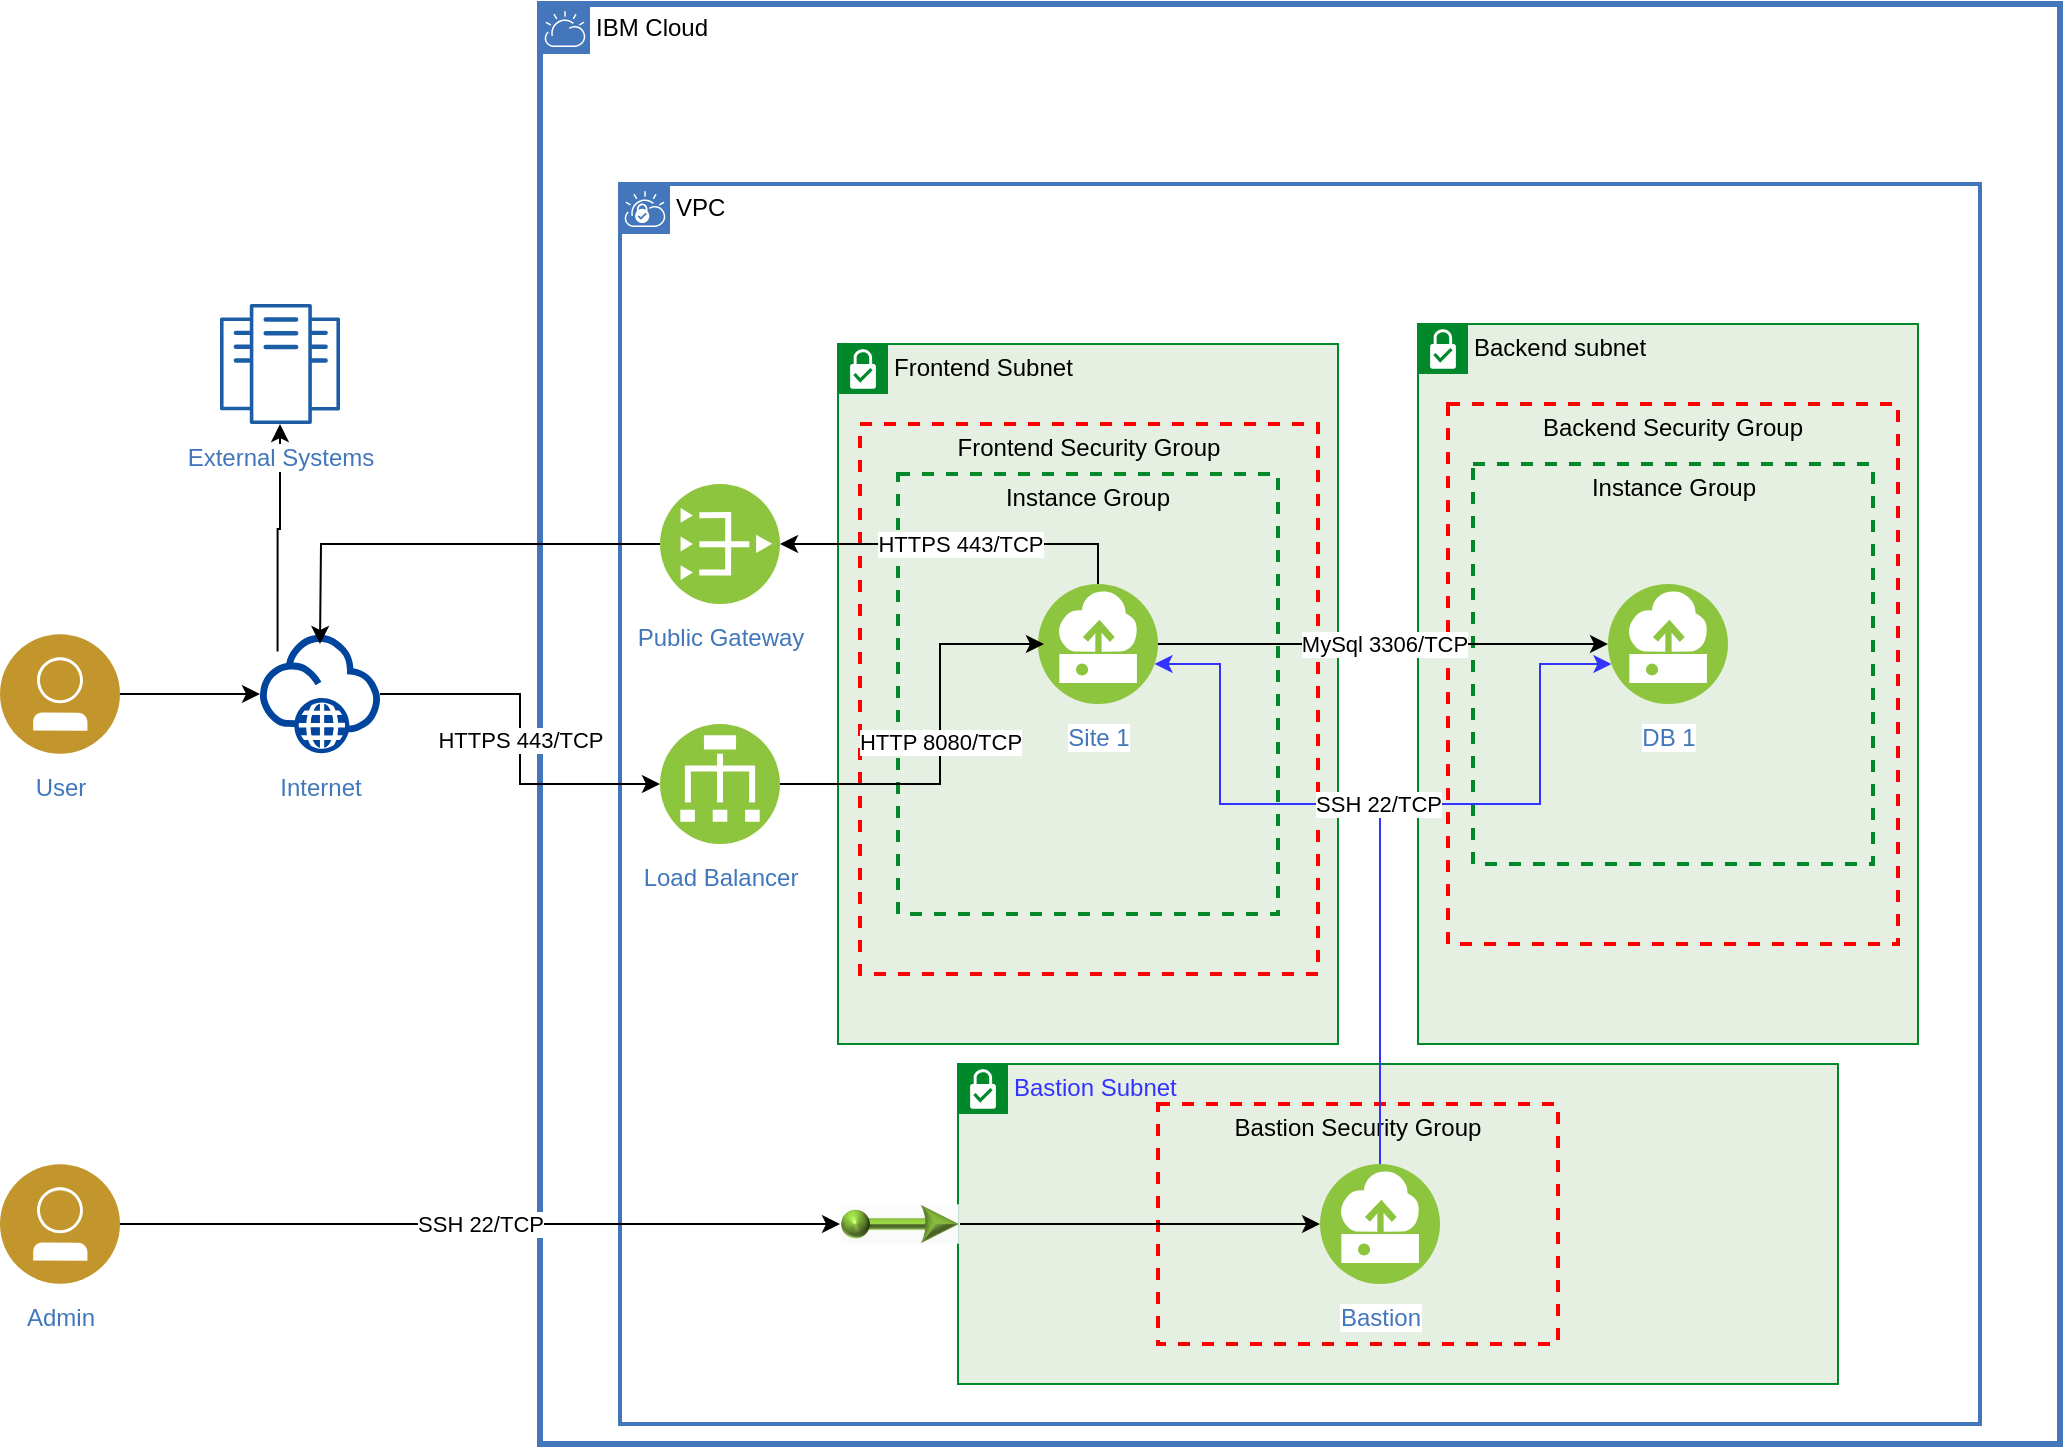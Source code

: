 <mxfile version="14.9.6" type="device"><diagram id="5aBt1MxgfJHbKh0v8-LO" name="Page-1"><mxGraphModel dx="895" dy="672" grid="1" gridSize="10" guides="1" tooltips="1" connect="1" arrows="1" fold="1" page="1" pageScale="1" pageWidth="1169" pageHeight="827" math="0" shadow="0"><root><mxCell id="0"/><mxCell id="1" parent="0"/><mxCell id="T6phEjUThD7SSUToqots-1" value="IBM Cloud" style="shape=mxgraph.ibm.box;prType=cloud;fontStyle=0;verticalAlign=top;align=left;spacingLeft=32;spacingTop=4;fillColor=none;rounded=0;whiteSpace=wrap;html=1;strokeColor=#4376BB;strokeWidth=3;dashed=0;container=1;spacing=-4;collapsible=0;expand=0;recursiveResize=0;" parent="1" vertex="1"><mxGeometry x="360" y="30" width="760" height="720" as="geometry"/></mxCell><mxCell id="T6phEjUThD7SSUToqots-8" value="VPC" style="shape=mxgraph.ibm.box;prType=vpc;fontStyle=0;verticalAlign=top;align=left;spacingLeft=32;spacingTop=4;fillColor=none;rounded=0;whiteSpace=wrap;html=1;strokeColor=#4376BB;strokeWidth=2;dashed=0;container=1;spacing=-4;collapsible=0;expand=0;recursiveResize=0;" parent="T6phEjUThD7SSUToqots-1" vertex="1"><mxGeometry x="40" y="90" width="680" height="620" as="geometry"/></mxCell><mxCell id="T6phEjUThD7SSUToqots-11" value="&lt;font color=&quot;#3333ff&quot;&gt;Bastion Subnet&lt;/font&gt;" style="shape=mxgraph.ibm.box;prType=subnet;fontStyle=0;verticalAlign=top;align=left;spacingLeft=32;spacingTop=4;fillColor=#E6F0E2;rounded=0;whiteSpace=wrap;html=1;strokeColor=#00882B;strokeWidth=1;dashed=0;container=0;spacing=-4;collapsible=0;expand=0;recursiveResize=0;" parent="T6phEjUThD7SSUToqots-8" vertex="1"><mxGeometry x="169" y="440" width="440" height="160" as="geometry"/></mxCell><mxCell id="gUm6nx-0i951KscrDV96-1" value="Bastion Security Group" style="fontStyle=0;verticalAlign=top;align=center;spacingTop=-2;fillColor=none;rounded=0;whiteSpace=wrap;html=1;strokeColor=#FF0000;strokeWidth=2;dashed=1;container=0;collapsible=0;expand=0;recursiveResize=0;" parent="T6phEjUThD7SSUToqots-8" vertex="1"><mxGeometry x="269" y="460" width="200" height="120" as="geometry"/></mxCell><mxCell id="gUm6nx-0i951KscrDV96-2" value="Bastion" style="aspect=fixed;perimeter=ellipsePerimeter;html=1;align=center;shadow=0;dashed=0;fontColor=#4277BB;labelBackgroundColor=#ffffff;fontSize=12;spacingTop=3;image;image=img/lib/ibm/vpc/Instance.svg;" parent="T6phEjUThD7SSUToqots-8" vertex="1"><mxGeometry x="350" y="490" width="60" height="60" as="geometry"/></mxCell><mxCell id="T6phEjUThD7SSUToqots-10" value="Backend subnet" style="shape=mxgraph.ibm.box;prType=subnet;fontStyle=0;verticalAlign=top;align=left;spacingLeft=32;spacingTop=4;fillColor=#E6F0E2;rounded=0;whiteSpace=wrap;html=1;strokeColor=#00882B;strokeWidth=1;dashed=0;container=1;spacing=-4;collapsible=0;expand=0;recursiveResize=0;" parent="T6phEjUThD7SSUToqots-8" vertex="1"><mxGeometry x="399" y="70" width="250" height="360" as="geometry"/></mxCell><mxCell id="Hykuid4538p-bIF1eEYQ-10" value="Backend Security Group" style="fontStyle=0;verticalAlign=top;align=center;spacingTop=-2;fillColor=none;rounded=0;whiteSpace=wrap;html=1;strokeColor=#FF0000;strokeWidth=2;dashed=1;container=0;collapsible=0;expand=0;recursiveResize=0;" parent="T6phEjUThD7SSUToqots-10" vertex="1"><mxGeometry x="15" y="40" width="225" height="270" as="geometry"/></mxCell><mxCell id="Hykuid4538p-bIF1eEYQ-8" value="Instance Group" style="fontStyle=0;verticalAlign=top;align=center;spacingTop=-2;fillColor=none;rounded=0;whiteSpace=wrap;html=1;strokeColor=#00882B;strokeWidth=2;dashed=1;container=0;collapsible=0;expand=0;recursiveResize=0;" parent="T6phEjUThD7SSUToqots-10" vertex="1"><mxGeometry x="27.5" y="70" width="200" height="200" as="geometry"/></mxCell><mxCell id="Hykuid4538p-bIF1eEYQ-6" value="DB 1" style="aspect=fixed;perimeter=ellipsePerimeter;html=1;align=center;shadow=0;dashed=0;fontColor=#4277BB;labelBackgroundColor=#ffffff;fontSize=12;spacingTop=3;image;image=img/lib/ibm/vpc/Instance.svg;" parent="T6phEjUThD7SSUToqots-10" vertex="1"><mxGeometry x="95" y="130" width="60" height="60" as="geometry"/></mxCell><mxCell id="Hykuid4538p-bIF1eEYQ-14" style="edgeStyle=orthogonalEdgeStyle;rounded=0;orthogonalLoop=1;jettySize=auto;html=1;startArrow=none;startFill=0;endArrow=classic;endFill=1;strokeColor=#3333FF;" parent="T6phEjUThD7SSUToqots-8" target="Hykuid4538p-bIF1eEYQ-6" edge="1"><mxGeometry relative="1" as="geometry"><mxPoint x="380" y="490" as="sourcePoint"/><Array as="points"><mxPoint x="380" y="490"/><mxPoint x="380" y="310"/><mxPoint x="460" y="310"/><mxPoint x="460" y="240"/></Array></mxGeometry></mxCell><mxCell id="Hykuid4538p-bIF1eEYQ-18" value="Load Balancer" style="aspect=fixed;perimeter=ellipsePerimeter;html=1;align=center;shadow=0;dashed=0;fontColor=#4277BB;labelBackgroundColor=#ffffff;fontSize=12;spacingTop=3;image;image=img/lib/ibm/vpc/LoadBalancer.svg;" parent="T6phEjUThD7SSUToqots-8" vertex="1"><mxGeometry x="20" y="270" width="60" height="60" as="geometry"/></mxCell><mxCell id="Hykuid4538p-bIF1eEYQ-19" value="Public Gateway" style="aspect=fixed;perimeter=ellipsePerimeter;html=1;align=center;shadow=0;dashed=0;fontColor=#4277BB;labelBackgroundColor=#ffffff;fontSize=12;spacingTop=3;image;image=img/lib/ibm/vpc/PublicGateway.svg;" parent="T6phEjUThD7SSUToqots-8" vertex="1"><mxGeometry x="20" y="150" width="60" height="60" as="geometry"/></mxCell><mxCell id="Hykuid4538p-bIF1eEYQ-2" style="edgeStyle=orthogonalEdgeStyle;rounded=0;orthogonalLoop=1;jettySize=auto;html=1;" parent="T6phEjUThD7SSUToqots-1" source="gUm6nx-0i951KscrDV96-3" target="gUm6nx-0i951KscrDV96-2" edge="1"><mxGeometry relative="1" as="geometry"/></mxCell><mxCell id="gUm6nx-0i951KscrDV96-3" value="" style="aspect=fixed;perimeter=ellipsePerimeter;html=1;align=center;shadow=0;dashed=0;fontColor=#4277BB;labelBackgroundColor=#ffffff;fontSize=12;spacingTop=3;image;image=img/lib/ibm/vpc/FloatingIP.svg;" parent="T6phEjUThD7SSUToqots-1" vertex="1"><mxGeometry x="150" y="580" width="60" height="60" as="geometry"/></mxCell><mxCell id="T6phEjUThD7SSUToqots-13" value="SSH 22/TCP" style="edgeStyle=orthogonalEdgeStyle;rounded=0;orthogonalLoop=1;jettySize=auto;html=1;" parent="1" source="T6phEjUThD7SSUToqots-3" target="gUm6nx-0i951KscrDV96-3" edge="1"><mxGeometry relative="1" as="geometry"><mxPoint x="380" y="320" as="targetPoint"/></mxGeometry></mxCell><mxCell id="T6phEjUThD7SSUToqots-3" value="Admin" style="aspect=fixed;perimeter=ellipsePerimeter;html=1;align=center;shadow=0;dashed=0;fontColor=#4277BB;labelBackgroundColor=#ffffff;fontSize=12;spacingTop=3;image;image=img/lib/ibm/users/user.svg;" parent="1" vertex="1"><mxGeometry x="90" y="610" width="60" height="60" as="geometry"/></mxCell><mxCell id="T6phEjUThD7SSUToqots-9" value="Frontend Subnet" style="shape=mxgraph.ibm.box;prType=subnet;fontStyle=0;verticalAlign=top;align=left;spacingLeft=32;spacingTop=4;fillColor=#E6F0E2;rounded=0;whiteSpace=wrap;html=1;strokeColor=#00882B;strokeWidth=1;dashed=0;container=1;spacing=-4;collapsible=0;expand=0;recursiveResize=0;" parent="1" vertex="1"><mxGeometry x="509" y="200" width="250" height="350" as="geometry"/></mxCell><mxCell id="Hykuid4538p-bIF1eEYQ-9" value="Frontend Security Group" style="fontStyle=0;verticalAlign=top;align=center;spacingTop=-2;fillColor=none;rounded=0;whiteSpace=wrap;html=1;strokeColor=#FF0000;strokeWidth=2;dashed=1;container=0;collapsible=0;expand=0;recursiveResize=0;" parent="T6phEjUThD7SSUToqots-9" vertex="1"><mxGeometry x="11" y="40" width="229" height="275" as="geometry"/></mxCell><mxCell id="Hykuid4538p-bIF1eEYQ-7" value="Instance Group" style="fontStyle=0;verticalAlign=top;align=center;spacingTop=-2;fillColor=none;rounded=0;whiteSpace=wrap;html=1;strokeColor=#00882B;strokeWidth=2;dashed=1;container=0;collapsible=0;expand=0;recursiveResize=0;" parent="T6phEjUThD7SSUToqots-9" vertex="1"><mxGeometry x="30" y="65" width="190" height="220" as="geometry"/></mxCell><mxCell id="Hykuid4538p-bIF1eEYQ-5" value="Site 1" style="aspect=fixed;perimeter=ellipsePerimeter;html=1;align=center;shadow=0;dashed=0;fontColor=#4277BB;labelBackgroundColor=#ffffff;fontSize=12;spacingTop=3;image;image=img/lib/ibm/vpc/Instance.svg;" parent="T6phEjUThD7SSUToqots-9" vertex="1"><mxGeometry x="100" y="120" width="60" height="60" as="geometry"/></mxCell><mxCell id="Hykuid4538p-bIF1eEYQ-12" value="MySql 3306/TCP" style="edgeStyle=orthogonalEdgeStyle;rounded=0;orthogonalLoop=1;jettySize=auto;html=1;endArrow=classic;endFill=1;startArrow=none;startFill=0;" parent="1" source="Hykuid4538p-bIF1eEYQ-5" target="Hykuid4538p-bIF1eEYQ-6" edge="1"><mxGeometry relative="1" as="geometry"/></mxCell><mxCell id="Hykuid4538p-bIF1eEYQ-13" value="SSH 22/TCP" style="edgeStyle=orthogonalEdgeStyle;rounded=0;orthogonalLoop=1;jettySize=auto;html=1;startArrow=none;startFill=0;endArrow=classic;endFill=1;strokeColor=#3333FF;exitX=0.5;exitY=0;exitDx=0;exitDy=0;" parent="1" source="gUm6nx-0i951KscrDV96-2" target="Hykuid4538p-bIF1eEYQ-5" edge="1"><mxGeometry relative="1" as="geometry"><Array as="points"><mxPoint x="780" y="430"/><mxPoint x="700" y="430"/><mxPoint x="700" y="360"/></Array></mxGeometry></mxCell><mxCell id="Hykuid4538p-bIF1eEYQ-22" value="HTTPS 443/TCP" style="edgeStyle=orthogonalEdgeStyle;rounded=0;orthogonalLoop=1;jettySize=auto;html=1;startArrow=none;startFill=0;endArrow=classic;endFill=1;strokeColor=#000000;" parent="1" source="Hykuid4538p-bIF1eEYQ-17" target="Hykuid4538p-bIF1eEYQ-18" edge="1"><mxGeometry relative="1" as="geometry"/></mxCell><mxCell id="Hykuid4538p-bIF1eEYQ-27" style="edgeStyle=orthogonalEdgeStyle;rounded=0;orthogonalLoop=1;jettySize=auto;html=1;exitX=0;exitY=0;exitDx=0;exitDy=0;startArrow=none;startFill=0;endArrow=classic;endFill=1;strokeColor=#000000;" parent="1" source="Hykuid4538p-bIF1eEYQ-17" target="Hykuid4538p-bIF1eEYQ-26" edge="1"><mxGeometry relative="1" as="geometry"/></mxCell><mxCell id="Hykuid4538p-bIF1eEYQ-17" value="Internet" style="aspect=fixed;perimeter=ellipsePerimeter;html=1;align=center;shadow=0;dashed=0;fontColor=#4277BB;labelBackgroundColor=#ffffff;fontSize=12;spacingTop=3;image;image=img/lib/ibm/vpc/Internet.svg;" parent="1" vertex="1"><mxGeometry x="220" y="345" width="60" height="60" as="geometry"/></mxCell><mxCell id="Hykuid4538p-bIF1eEYQ-21" style="edgeStyle=orthogonalEdgeStyle;rounded=0;orthogonalLoop=1;jettySize=auto;html=1;startArrow=none;startFill=0;endArrow=classic;endFill=1;" parent="1" source="Hykuid4538p-bIF1eEYQ-20" target="Hykuid4538p-bIF1eEYQ-17" edge="1"><mxGeometry relative="1" as="geometry"/></mxCell><mxCell id="Hykuid4538p-bIF1eEYQ-20" value="User" style="aspect=fixed;perimeter=ellipsePerimeter;html=1;align=center;shadow=0;dashed=0;fontColor=#4277BB;labelBackgroundColor=#ffffff;fontSize=12;spacingTop=3;image;image=img/lib/ibm/users/user.svg;" parent="1" vertex="1"><mxGeometry x="90" y="345" width="60" height="60" as="geometry"/></mxCell><mxCell id="Hykuid4538p-bIF1eEYQ-23" value="HTTP 8080/TCP" style="edgeStyle=orthogonalEdgeStyle;rounded=0;orthogonalLoop=1;jettySize=auto;html=1;startArrow=none;startFill=0;endArrow=classic;endFill=1;strokeColor=#000000;" parent="1" source="Hykuid4538p-bIF1eEYQ-18" edge="1"><mxGeometry relative="1" as="geometry"><mxPoint x="612" y="350" as="targetPoint"/><Array as="points"><mxPoint x="560" y="420"/><mxPoint x="560" y="350"/></Array></mxGeometry></mxCell><mxCell id="Hykuid4538p-bIF1eEYQ-24" value="HTTPS 443/TCP" style="edgeStyle=orthogonalEdgeStyle;rounded=0;orthogonalLoop=1;jettySize=auto;html=1;startArrow=none;startFill=0;endArrow=classic;endFill=1;strokeColor=#000000;" parent="1" source="Hykuid4538p-bIF1eEYQ-5" target="Hykuid4538p-bIF1eEYQ-19" edge="1"><mxGeometry relative="1" as="geometry"><Array as="points"><mxPoint x="639" y="300"/></Array></mxGeometry></mxCell><mxCell id="Hykuid4538p-bIF1eEYQ-25" style="edgeStyle=orthogonalEdgeStyle;rounded=0;orthogonalLoop=1;jettySize=auto;html=1;startArrow=none;startFill=0;endArrow=classic;endFill=1;strokeColor=#000000;" parent="1" source="Hykuid4538p-bIF1eEYQ-19" edge="1"><mxGeometry relative="1" as="geometry"><mxPoint x="250" y="350" as="targetPoint"/></mxGeometry></mxCell><mxCell id="Hykuid4538p-bIF1eEYQ-26" value="External Systems" style="aspect=fixed;perimeter=ellipsePerimeter;html=1;align=center;shadow=0;dashed=0;fontColor=#4277BB;labelBackgroundColor=#ffffff;fontSize=12;spacingTop=3;image;image=img/lib/ibm/vpc/Enterprise.svg;" parent="1" vertex="1"><mxGeometry x="200" y="180" width="60" height="60" as="geometry"/></mxCell></root></mxGraphModel></diagram></mxfile>